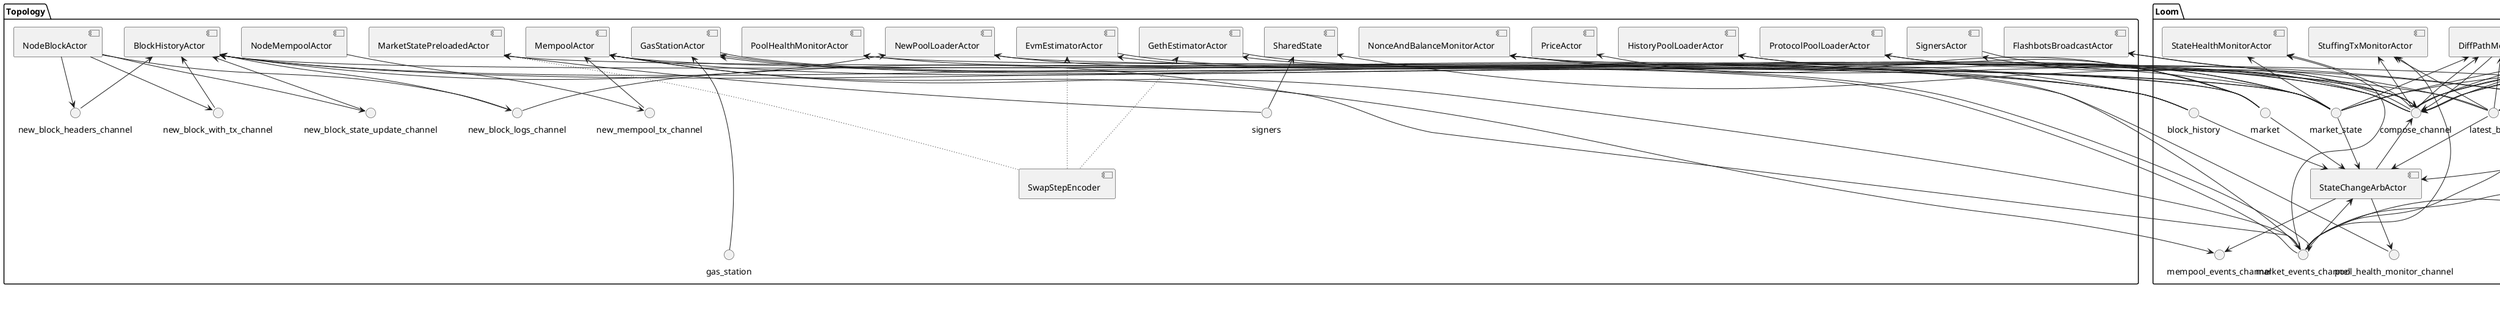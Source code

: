 @startuml
'https://plantuml.com/component-diagram

package "Loom" {
  [StateChangeArbActor] <-up- mempool
  [StateChangeArbActor] <-up- latest_block
  [StateChangeArbActor] <-up- market
  [StateChangeArbActor] <-up- market_state
  [StateChangeArbActor] <-up- block_history
  [StateChangeArbActor] <-- market_events_channel
  [StateChangeArbActor] --> mempool_events_channel
  [StateChangeArbActor] -up-> compose_channel
  [StateChangeArbActor] --> pool_health_monitor_channel

  [ArbSwapPathEncoderActor] <-- mempool
  [ArbSwapPathEncoderActor] <-- tx_signers
  [ArbSwapPathEncoderActor] <-- nonce_and_balance
  [ArbSwapPathEncoderActor] <-- latest_block
  [ArbSwapPathEncoderActor] <-- compose_channel
  [ArbSwapPathEncoderActor] --> compose_channel

  [ArbSwapPathMergerActor] <-- mempool
  [ArbSwapPathMergerActor] <-- market_state
  [ArbSwapPathMergerActor] <-- tx_signers
  [ArbSwapPathMergerActor] <-- nonce_and_balance
  [ArbSwapPathMergerActor] <-- latest_block
  [ArbSwapPathMergerActor] <-- market_events_channel
  [ArbSwapPathMergerActor] <-- compose_channel
  [ArbSwapPathMergerActor] --> compose_channel

  [SamePathMergerActor] <-- mempool
    [SamePathMergerActor] <-- market_state
    [SamePathMergerActor] <-- tx_signers
    [SamePathMergerActor] <-- nonce_and_balance
    [SamePathMergerActor] <-- latest_block
    [SamePathMergerActor] <-- market_events_channel
    [SamePathMergerActor] <-- compose_channel
    [SamePathMergerActor] --> compose_channel

  [DiffPathMergerActor] <-- mempool
    [DiffPathMergerActor] <-- market_state
    [DiffPathMergerActor] <-- tx_signers
    [DiffPathMergerActor] <-- nonce_and_balance
    [DiffPathMergerActor] <-- latest_block
    [DiffPathMergerActor] <-- market_events_channel
    [DiffPathMergerActor] <-- compose_channel
    [DiffPathMergerActor] --> compose_channel

  [StateHealthMonitorActor] <-- market_state
    [StateHealthMonitorActor] <-- compose_channel
    [StateHealthMonitorActor] <-- market_events_channel

  [StuffingTxMonitorActor] <-- latest_block
    [StuffingTxMonitorActor] <-- compose_channel
    [StuffingTxMonitorActor] <-- market_events_channel
}

package "Topology" {
  [SwapStepEncoder]
  [BlockHistoryActor] <-- latest_block
  [BlockHistoryActor] <-- market_state
  [BlockHistoryActor] <-- block_history
  [BlockHistoryActor] <-- new_block_headers_channel
  [BlockHistoryActor] <-- new_block_with_tx_channel
  [BlockHistoryActor] <-- new_block_logs_channel
  [BlockHistoryActor] <-- new_block_state_update_channel
  [BlockHistoryActor] --> market_events_channel

  [MempoolActor] <-- mempool
  [MempoolActor] <-- block_history
  [MempoolActor] <-- new_mempool_tx_channel
  [MempoolActor] <-- market_events_channel
  [MempoolActor] --> mempool_events_channel

  [GasStationActor] <--down-- gas_station
  [GasStationActor] <-- block_history
  [GasStationActor] <-- market_events_channel
  [GasStationActor] --> market_events_channel

  [PoolHealthMonitorActor] <-- market
  [PoolHealthMonitorActor] <-- pool_health_monitor_channel

  [SharedState] <-- signers
  [SharedState] <-- nonce_and_balance

  [SignersActor] <-- compose_channel
  [SignersActor] --> compose_channel

  [MarketStatePreloadedActor] <-~- SwapStepEncoder
  [MarketStatePreloadedActor] <-- market_state
  [MarketStatePreloadedActor] <-- signers

  [NodeBlockActor] --> new_block_headers_channel
  [NodeBlockActor] --> new_block_with_tx_channel
  [NodeBlockActor] --> new_block_logs_channel
  [NodeBlockActor] --> new_block_state_update_channel

  [NodeMempoolActor] --> new_mempool_tx_channel

  [PriceActor] <-- market

  [NonceAndBalanceMonitorActor] <-- nonce_and_balance
  [NonceAndBalanceMonitorActor] <-- block_history
  [NonceAndBalanceMonitorActor] <-- market_events_channel

  [FlashbotsBroadcastActor] <-- latest_block
  [FlashbotsBroadcastActor] <-- compose_channel

  [HistoryPoolLoaderActor] <-- market
  [HistoryPoolLoaderActor] <-- market_state

  [ProtocolPoolLoaderActor] <-- market
  [ProtocolPoolLoaderActor] <-- market_state

  [NewPoolLoaderActor] <-- market
  [NewPoolLoaderActor] <-- market_state
  [NewPoolLoaderActor] <-- new_block_logs_channel

  [EvmEstimatorActor] <-~- SwapStepEncoder
  [EvmEstimatorActor] <-- compose_channel
  [EvmEstimatorActor] --> compose_channel

  [GethEstimatorActor] <-~- SwapStepEncoder
  [GethEstimatorActor] <-- compose_channel
  [GethEstimatorActor] --> compose_channel

}


@enduml
